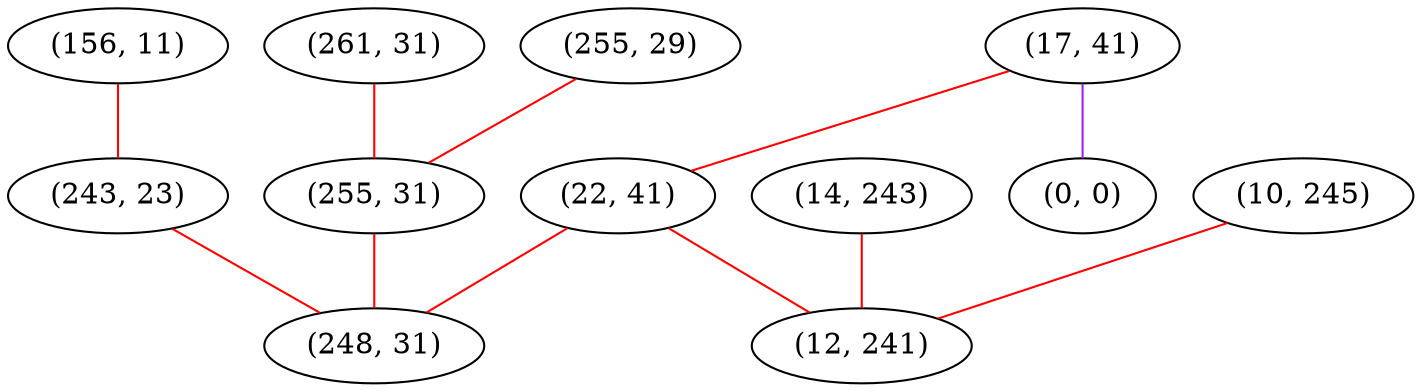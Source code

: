 graph "" {
"(261, 31)";
"(17, 41)";
"(156, 11)";
"(14, 243)";
"(22, 41)";
"(0, 0)";
"(10, 245)";
"(255, 29)";
"(12, 241)";
"(243, 23)";
"(255, 31)";
"(248, 31)";
"(261, 31)" -- "(255, 31)"  [color=red, key=0, weight=1];
"(17, 41)" -- "(22, 41)"  [color=red, key=0, weight=1];
"(17, 41)" -- "(0, 0)"  [color=purple, key=0, weight=4];
"(156, 11)" -- "(243, 23)"  [color=red, key=0, weight=1];
"(14, 243)" -- "(12, 241)"  [color=red, key=0, weight=1];
"(22, 41)" -- "(12, 241)"  [color=red, key=0, weight=1];
"(22, 41)" -- "(248, 31)"  [color=red, key=0, weight=1];
"(10, 245)" -- "(12, 241)"  [color=red, key=0, weight=1];
"(255, 29)" -- "(255, 31)"  [color=red, key=0, weight=1];
"(243, 23)" -- "(248, 31)"  [color=red, key=0, weight=1];
"(255, 31)" -- "(248, 31)"  [color=red, key=0, weight=1];
}
